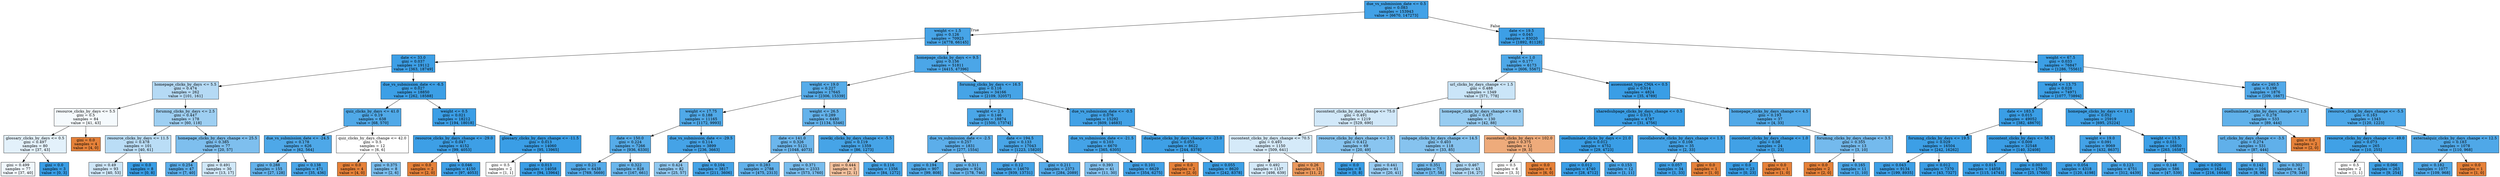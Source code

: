 digraph Tree {
node [shape=box, style="filled", color="black"] ;
0 [label="due_vs_submission_date <= 0.5\ngini = 0.083\nsamples = 153943\nvalue = [6670, 147273]", fillcolor="#399de5f3"] ;
1 [label="weight <= 1.5\ngini = 0.126\nsamples = 70923\nvalue = [4778, 66145]", fillcolor="#399de5ed"] ;
0 -> 1 [labeldistance=2.5, labelangle=45, headlabel="True"] ;
2 [label="date <= 33.0\ngini = 0.037\nsamples = 19112\nvalue = [363, 18749]", fillcolor="#399de5fa"] ;
1 -> 2 ;
3 [label="homepage_clicks_by_days <= 5.5\ngini = 0.474\nsamples = 262\nvalue = [101, 161]", fillcolor="#399de55f"] ;
2 -> 3 ;
4 [label="resource_clicks_by_days <= 5.5\ngini = 0.5\nsamples = 84\nvalue = [41, 43]", fillcolor="#399de50c"] ;
3 -> 4 ;
5 [label="glossary_clicks_by_days <= 0.5\ngini = 0.497\nsamples = 80\nvalue = [37, 43]", fillcolor="#399de524"] ;
4 -> 5 ;
6 [label="gini = 0.499\nsamples = 77\nvalue = [37, 40]", fillcolor="#399de513"] ;
5 -> 6 ;
7 [label="gini = 0.0\nsamples = 3\nvalue = [0, 3]", fillcolor="#399de5ff"] ;
5 -> 7 ;
8 [label="gini = 0.0\nsamples = 4\nvalue = [4, 0]", fillcolor="#e58139ff"] ;
4 -> 8 ;
9 [label="forumng_clicks_by_days <= 2.5\ngini = 0.447\nsamples = 178\nvalue = [60, 118]", fillcolor="#399de57d"] ;
3 -> 9 ;
10 [label="resource_clicks_by_days <= 11.5\ngini = 0.478\nsamples = 101\nvalue = [40, 61]", fillcolor="#399de558"] ;
9 -> 10 ;
11 [label="gini = 0.49\nsamples = 93\nvalue = [40, 53]", fillcolor="#399de53f"] ;
10 -> 11 ;
12 [label="gini = 0.0\nsamples = 8\nvalue = [0, 8]", fillcolor="#399de5ff"] ;
10 -> 12 ;
13 [label="homepage_clicks_by_days_change <= 25.5\ngini = 0.385\nsamples = 77\nvalue = [20, 57]", fillcolor="#399de5a6"] ;
9 -> 13 ;
14 [label="gini = 0.254\nsamples = 47\nvalue = [7, 40]", fillcolor="#399de5d2"] ;
13 -> 14 ;
15 [label="gini = 0.491\nsamples = 30\nvalue = [13, 17]", fillcolor="#399de53c"] ;
13 -> 15 ;
16 [label="due_vs_submission_date <= -6.5\ngini = 0.027\nsamples = 18850\nvalue = [262, 18588]", fillcolor="#399de5fb"] ;
2 -> 16 ;
17 [label="quiz_clicks_by_days <= 41.0\ngini = 0.19\nsamples = 638\nvalue = [68, 570]", fillcolor="#399de5e1"] ;
16 -> 17 ;
18 [label="due_vs_submission_date <= -24.5\ngini = 0.178\nsamples = 626\nvalue = [62, 564]", fillcolor="#399de5e3"] ;
17 -> 18 ;
19 [label="gini = 0.288\nsamples = 155\nvalue = [27, 128]", fillcolor="#399de5c9"] ;
18 -> 19 ;
20 [label="gini = 0.138\nsamples = 471\nvalue = [35, 436]", fillcolor="#399de5eb"] ;
18 -> 20 ;
21 [label="quiz_clicks_by_days_change <= 42.0\ngini = 0.5\nsamples = 12\nvalue = [6, 6]", fillcolor="#e5813900"] ;
17 -> 21 ;
22 [label="gini = 0.0\nsamples = 4\nvalue = [4, 0]", fillcolor="#e58139ff"] ;
21 -> 22 ;
23 [label="gini = 0.375\nsamples = 8\nvalue = [2, 6]", fillcolor="#399de5aa"] ;
21 -> 23 ;
24 [label="weight <= 0.5\ngini = 0.021\nsamples = 18212\nvalue = [194, 18018]", fillcolor="#399de5fc"] ;
16 -> 24 ;
25 [label="resource_clicks_by_days_change <= -29.0\ngini = 0.047\nsamples = 4152\nvalue = [99, 4053]", fillcolor="#399de5f9"] ;
24 -> 25 ;
26 [label="gini = 0.0\nsamples = 2\nvalue = [2, 0]", fillcolor="#e58139ff"] ;
25 -> 26 ;
27 [label="gini = 0.046\nsamples = 4150\nvalue = [97, 4053]", fillcolor="#399de5f9"] ;
25 -> 27 ;
28 [label="glossary_clicks_by_days_change <= -11.5\ngini = 0.013\nsamples = 14060\nvalue = [95, 13965]", fillcolor="#399de5fd"] ;
24 -> 28 ;
29 [label="gini = 0.5\nsamples = 2\nvalue = [1, 1]", fillcolor="#e5813900"] ;
28 -> 29 ;
30 [label="gini = 0.013\nsamples = 14058\nvalue = [94, 13964]", fillcolor="#399de5fd"] ;
28 -> 30 ;
31 [label="homepage_clicks_by_days <= 9.5\ngini = 0.156\nsamples = 51811\nvalue = [4415, 47396]", fillcolor="#399de5e7"] ;
1 -> 31 ;
32 [label="weight <= 19.0\ngini = 0.227\nsamples = 17645\nvalue = [2306, 15339]", fillcolor="#399de5d9"] ;
31 -> 32 ;
33 [label="weight <= 17.75\ngini = 0.188\nsamples = 11165\nvalue = [1172, 9993]", fillcolor="#399de5e1"] ;
32 -> 33 ;
34 [label="date <= 150.0\ngini = 0.224\nsamples = 7266\nvalue = [936, 6330]", fillcolor="#399de5d9"] ;
33 -> 34 ;
35 [label="gini = 0.21\nsamples = 6438\nvalue = [769, 5669]", fillcolor="#399de5dc"] ;
34 -> 35 ;
36 [label="gini = 0.322\nsamples = 828\nvalue = [167, 661]", fillcolor="#399de5bf"] ;
34 -> 36 ;
37 [label="due_vs_submission_date <= -29.5\ngini = 0.114\nsamples = 3899\nvalue = [236, 3663]", fillcolor="#399de5ef"] ;
33 -> 37 ;
38 [label="gini = 0.424\nsamples = 82\nvalue = [25, 57]", fillcolor="#399de58f"] ;
37 -> 38 ;
39 [label="gini = 0.104\nsamples = 3817\nvalue = [211, 3606]", fillcolor="#399de5f0"] ;
37 -> 39 ;
40 [label="weight <= 26.5\ngini = 0.289\nsamples = 6480\nvalue = [1134, 5346]", fillcolor="#399de5c9"] ;
32 -> 40 ;
41 [label="date <= 141.0\ngini = 0.326\nsamples = 5121\nvalue = [1048, 4073]", fillcolor="#399de5bd"] ;
40 -> 41 ;
42 [label="gini = 0.283\nsamples = 2788\nvalue = [475, 2313]", fillcolor="#399de5cb"] ;
41 -> 42 ;
43 [label="gini = 0.371\nsamples = 2333\nvalue = [573, 1760]", fillcolor="#399de5ac"] ;
41 -> 43 ;
44 [label="ouwiki_clicks_by_days_change <= -5.5\ngini = 0.119\nsamples = 1359\nvalue = [86, 1273]", fillcolor="#399de5ee"] ;
40 -> 44 ;
45 [label="gini = 0.444\nsamples = 3\nvalue = [2, 1]", fillcolor="#e581397f"] ;
44 -> 45 ;
46 [label="gini = 0.116\nsamples = 1356\nvalue = [84, 1272]", fillcolor="#399de5ee"] ;
44 -> 46 ;
47 [label="forumng_clicks_by_days <= 16.5\ngini = 0.116\nsamples = 34166\nvalue = [2109, 32057]", fillcolor="#399de5ee"] ;
31 -> 47 ;
48 [label="weight <= 2.5\ngini = 0.146\nsamples = 18874\nvalue = [1500, 17374]", fillcolor="#399de5e9"] ;
47 -> 48 ;
49 [label="due_vs_submission_date <= -2.5\ngini = 0.257\nsamples = 1831\nvalue = [277, 1554]", fillcolor="#399de5d2"] ;
48 -> 49 ;
50 [label="gini = 0.194\nsamples = 907\nvalue = [99, 808]", fillcolor="#399de5e0"] ;
49 -> 50 ;
51 [label="gini = 0.311\nsamples = 924\nvalue = [178, 746]", fillcolor="#399de5c2"] ;
49 -> 51 ;
52 [label="date <= 194.5\ngini = 0.133\nsamples = 17043\nvalue = [1223, 15820]", fillcolor="#399de5eb"] ;
48 -> 52 ;
53 [label="gini = 0.12\nsamples = 14670\nvalue = [939, 13731]", fillcolor="#399de5ee"] ;
52 -> 53 ;
54 [label="gini = 0.211\nsamples = 2373\nvalue = [284, 2089]", fillcolor="#399de5dc"] ;
52 -> 54 ;
55 [label="due_vs_submission_date <= -0.5\ngini = 0.076\nsamples = 15292\nvalue = [609, 14683]", fillcolor="#399de5f4"] ;
47 -> 55 ;
56 [label="due_vs_submission_date <= -21.5\ngini = 0.103\nsamples = 6670\nvalue = [365, 6305]", fillcolor="#399de5f0"] ;
55 -> 56 ;
57 [label="gini = 0.393\nsamples = 41\nvalue = [11, 30]", fillcolor="#399de5a1"] ;
56 -> 57 ;
58 [label="gini = 0.101\nsamples = 6629\nvalue = [354, 6275]", fillcolor="#399de5f1"] ;
56 -> 58 ;
59 [label="dualpane_clicks_by_days_change <= -23.0\ngini = 0.055\nsamples = 8622\nvalue = [244, 8378]", fillcolor="#399de5f8"] ;
55 -> 59 ;
60 [label="gini = 0.0\nsamples = 2\nvalue = [2, 0]", fillcolor="#e58139ff"] ;
59 -> 60 ;
61 [label="gini = 0.055\nsamples = 8620\nvalue = [242, 8378]", fillcolor="#399de5f8"] ;
59 -> 61 ;
62 [label="date <= 19.5\ngini = 0.045\nsamples = 83020\nvalue = [1892, 81128]", fillcolor="#399de5f9"] ;
0 -> 62 [labeldistance=2.5, labelangle=-45, headlabel="False"] ;
63 [label="weight <= 1.0\ngini = 0.177\nsamples = 6173\nvalue = [606, 5567]", fillcolor="#399de5e3"] ;
62 -> 63 ;
64 [label="url_clicks_by_days_change <= 1.5\ngini = 0.488\nsamples = 1349\nvalue = [571, 778]", fillcolor="#399de544"] ;
63 -> 64 ;
65 [label="oucontent_clicks_by_days_change <= 75.0\ngini = 0.491\nsamples = 1219\nvalue = [529, 690]", fillcolor="#399de53b"] ;
64 -> 65 ;
66 [label="oucontent_clicks_by_days_change <= 70.5\ngini = 0.493\nsamples = 1150\nvalue = [509, 641]", fillcolor="#399de535"] ;
65 -> 66 ;
67 [label="gini = 0.492\nsamples = 1137\nvalue = [498, 639]", fillcolor="#399de538"] ;
66 -> 67 ;
68 [label="gini = 0.26\nsamples = 13\nvalue = [11, 2]", fillcolor="#e58139d1"] ;
66 -> 68 ;
69 [label="resource_clicks_by_days_change <= 2.5\ngini = 0.412\nsamples = 69\nvalue = [20, 49]", fillcolor="#399de597"] ;
65 -> 69 ;
70 [label="gini = 0.0\nsamples = 8\nvalue = [0, 8]", fillcolor="#399de5ff"] ;
69 -> 70 ;
71 [label="gini = 0.441\nsamples = 61\nvalue = [20, 41]", fillcolor="#399de583"] ;
69 -> 71 ;
72 [label="homepage_clicks_by_days_change <= 69.5\ngini = 0.437\nsamples = 130\nvalue = [42, 88]", fillcolor="#399de585"] ;
64 -> 72 ;
73 [label="subpage_clicks_by_days_change <= 14.5\ngini = 0.403\nsamples = 118\nvalue = [33, 85]", fillcolor="#399de59c"] ;
72 -> 73 ;
74 [label="gini = 0.351\nsamples = 75\nvalue = [17, 58]", fillcolor="#399de5b4"] ;
73 -> 74 ;
75 [label="gini = 0.467\nsamples = 43\nvalue = [16, 27]", fillcolor="#399de568"] ;
73 -> 75 ;
76 [label="oucontent_clicks_by_days <= 102.0\ngini = 0.375\nsamples = 12\nvalue = [9, 3]", fillcolor="#e58139aa"] ;
72 -> 76 ;
77 [label="gini = 0.5\nsamples = 6\nvalue = [3, 3]", fillcolor="#e5813900"] ;
76 -> 77 ;
78 [label="gini = 0.0\nsamples = 6\nvalue = [6, 0]", fillcolor="#e58139ff"] ;
76 -> 78 ;
79 [label="assessment_type_CMA <= 0.5\ngini = 0.014\nsamples = 4824\nvalue = [35, 4789]", fillcolor="#399de5fd"] ;
63 -> 79 ;
80 [label="sharedsubpage_clicks_by_days_change <= 0.5\ngini = 0.013\nsamples = 4787\nvalue = [31, 4756]", fillcolor="#399de5fd"] ;
79 -> 80 ;
81 [label="ouelluminate_clicks_by_days <= 21.0\ngini = 0.012\nsamples = 4752\nvalue = [29, 4723]", fillcolor="#399de5fd"] ;
80 -> 81 ;
82 [label="gini = 0.012\nsamples = 4740\nvalue = [28, 4712]", fillcolor="#399de5fd"] ;
81 -> 82 ;
83 [label="gini = 0.153\nsamples = 12\nvalue = [1, 11]", fillcolor="#399de5e8"] ;
81 -> 83 ;
84 [label="oucollaborate_clicks_by_days_change <= 1.5\ngini = 0.108\nsamples = 35\nvalue = [2, 33]", fillcolor="#399de5f0"] ;
80 -> 84 ;
85 [label="gini = 0.057\nsamples = 34\nvalue = [1, 33]", fillcolor="#399de5f7"] ;
84 -> 85 ;
86 [label="gini = 0.0\nsamples = 1\nvalue = [1, 0]", fillcolor="#e58139ff"] ;
84 -> 86 ;
87 [label="homepage_clicks_by_days_change <= 4.5\ngini = 0.193\nsamples = 37\nvalue = [4, 33]", fillcolor="#399de5e0"] ;
79 -> 87 ;
88 [label="oucontent_clicks_by_days_change <= 1.0\ngini = 0.08\nsamples = 24\nvalue = [1, 23]", fillcolor="#399de5f4"] ;
87 -> 88 ;
89 [label="gini = 0.0\nsamples = 23\nvalue = [0, 23]", fillcolor="#399de5ff"] ;
88 -> 89 ;
90 [label="gini = 0.0\nsamples = 1\nvalue = [1, 0]", fillcolor="#e58139ff"] ;
88 -> 90 ;
91 [label="forumng_clicks_by_days_change <= 3.5\ngini = 0.355\nsamples = 13\nvalue = [3, 10]", fillcolor="#399de5b3"] ;
87 -> 91 ;
92 [label="gini = 0.0\nsamples = 2\nvalue = [2, 0]", fillcolor="#e58139ff"] ;
91 -> 92 ;
93 [label="gini = 0.165\nsamples = 11\nvalue = [1, 10]", fillcolor="#399de5e6"] ;
91 -> 93 ;
94 [label="weight <= 67.5\ngini = 0.033\nsamples = 76847\nvalue = [1286, 75561]", fillcolor="#399de5fb"] ;
62 -> 94 ;
95 [label="weight <= 13.75\ngini = 0.028\nsamples = 74971\nvalue = [1077, 73894]", fillcolor="#399de5fb"] ;
94 -> 95 ;
96 [label="date <= 183.5\ngini = 0.015\nsamples = 49052\nvalue = [382, 48670]", fillcolor="#399de5fd"] ;
95 -> 96 ;
97 [label="forumng_clicks_by_days <= 19.5\ngini = 0.029\nsamples = 16504\nvalue = [242, 16262]", fillcolor="#399de5fb"] ;
96 -> 97 ;
98 [label="gini = 0.043\nsamples = 9134\nvalue = [199, 8935]", fillcolor="#399de5f9"] ;
97 -> 98 ;
99 [label="gini = 0.012\nsamples = 7370\nvalue = [43, 7327]", fillcolor="#399de5fe"] ;
97 -> 99 ;
100 [label="oucontent_clicks_by_days <= 56.5\ngini = 0.009\nsamples = 32548\nvalue = [140, 32408]", fillcolor="#399de5fe"] ;
96 -> 100 ;
101 [label="gini = 0.015\nsamples = 14858\nvalue = [115, 14743]", fillcolor="#399de5fd"] ;
100 -> 101 ;
102 [label="gini = 0.003\nsamples = 17690\nvalue = [25, 17665]", fillcolor="#399de5ff"] ;
100 -> 102 ;
103 [label="homepage_clicks_by_days <= 11.5\ngini = 0.052\nsamples = 25919\nvalue = [695, 25224]", fillcolor="#399de5f8"] ;
95 -> 103 ;
104 [label="weight <= 19.0\ngini = 0.091\nsamples = 9069\nvalue = [432, 8637]", fillcolor="#399de5f2"] ;
103 -> 104 ;
105 [label="gini = 0.054\nsamples = 4318\nvalue = [120, 4198]", fillcolor="#399de5f8"] ;
104 -> 105 ;
106 [label="gini = 0.123\nsamples = 4751\nvalue = [312, 4439]", fillcolor="#399de5ed"] ;
104 -> 106 ;
107 [label="weight <= 15.5\ngini = 0.031\nsamples = 16850\nvalue = [263, 16587]", fillcolor="#399de5fb"] ;
103 -> 107 ;
108 [label="gini = 0.148\nsamples = 586\nvalue = [47, 539]", fillcolor="#399de5e9"] ;
107 -> 108 ;
109 [label="gini = 0.026\nsamples = 16264\nvalue = [216, 16048]", fillcolor="#399de5fc"] ;
107 -> 109 ;
110 [label="date <= 240.5\ngini = 0.198\nsamples = 1876\nvalue = [209, 1667]", fillcolor="#399de5df"] ;
94 -> 110 ;
111 [label="ouelluminate_clicks_by_days_change <= 1.5\ngini = 0.278\nsamples = 533\nvalue = [89, 444]", fillcolor="#399de5cc"] ;
110 -> 111 ;
112 [label="url_clicks_by_days_change <= -3.5\ngini = 0.274\nsamples = 531\nvalue = [87, 444]", fillcolor="#399de5cd"] ;
111 -> 112 ;
113 [label="gini = 0.142\nsamples = 104\nvalue = [8, 96]", fillcolor="#399de5ea"] ;
112 -> 113 ;
114 [label="gini = 0.302\nsamples = 427\nvalue = [79, 348]", fillcolor="#399de5c5"] ;
112 -> 114 ;
115 [label="gini = 0.0\nsamples = 2\nvalue = [2, 0]", fillcolor="#e58139ff"] ;
111 -> 115 ;
116 [label="resource_clicks_by_days_change <= -5.5\ngini = 0.163\nsamples = 1343\nvalue = [120, 1223]", fillcolor="#399de5e6"] ;
110 -> 116 ;
117 [label="resource_clicks_by_days_change <= -49.0\ngini = 0.073\nsamples = 265\nvalue = [10, 255]", fillcolor="#399de5f5"] ;
116 -> 117 ;
118 [label="gini = 0.5\nsamples = 2\nvalue = [1, 1]", fillcolor="#e5813900"] ;
117 -> 118 ;
119 [label="gini = 0.066\nsamples = 263\nvalue = [9, 254]", fillcolor="#399de5f6"] ;
117 -> 119 ;
120 [label="externalquiz_clicks_by_days_change <= 12.5\ngini = 0.183\nsamples = 1078\nvalue = [110, 968]", fillcolor="#399de5e2"] ;
116 -> 120 ;
121 [label="gini = 0.182\nsamples = 1077\nvalue = [109, 968]", fillcolor="#399de5e2"] ;
120 -> 121 ;
122 [label="gini = 0.0\nsamples = 1\nvalue = [1, 0]", fillcolor="#e58139ff"] ;
120 -> 122 ;
}